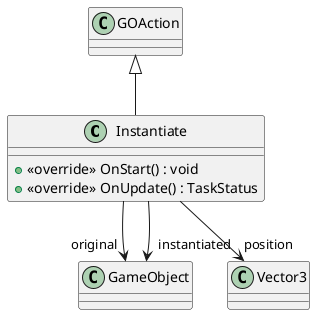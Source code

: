 @startuml
class Instantiate {
    + <<override>> OnStart() : void
    + <<override>> OnUpdate() : TaskStatus
}
GOAction <|-- Instantiate
Instantiate --> "original" GameObject
Instantiate --> "position" Vector3
Instantiate --> "instantiated" GameObject
@enduml
